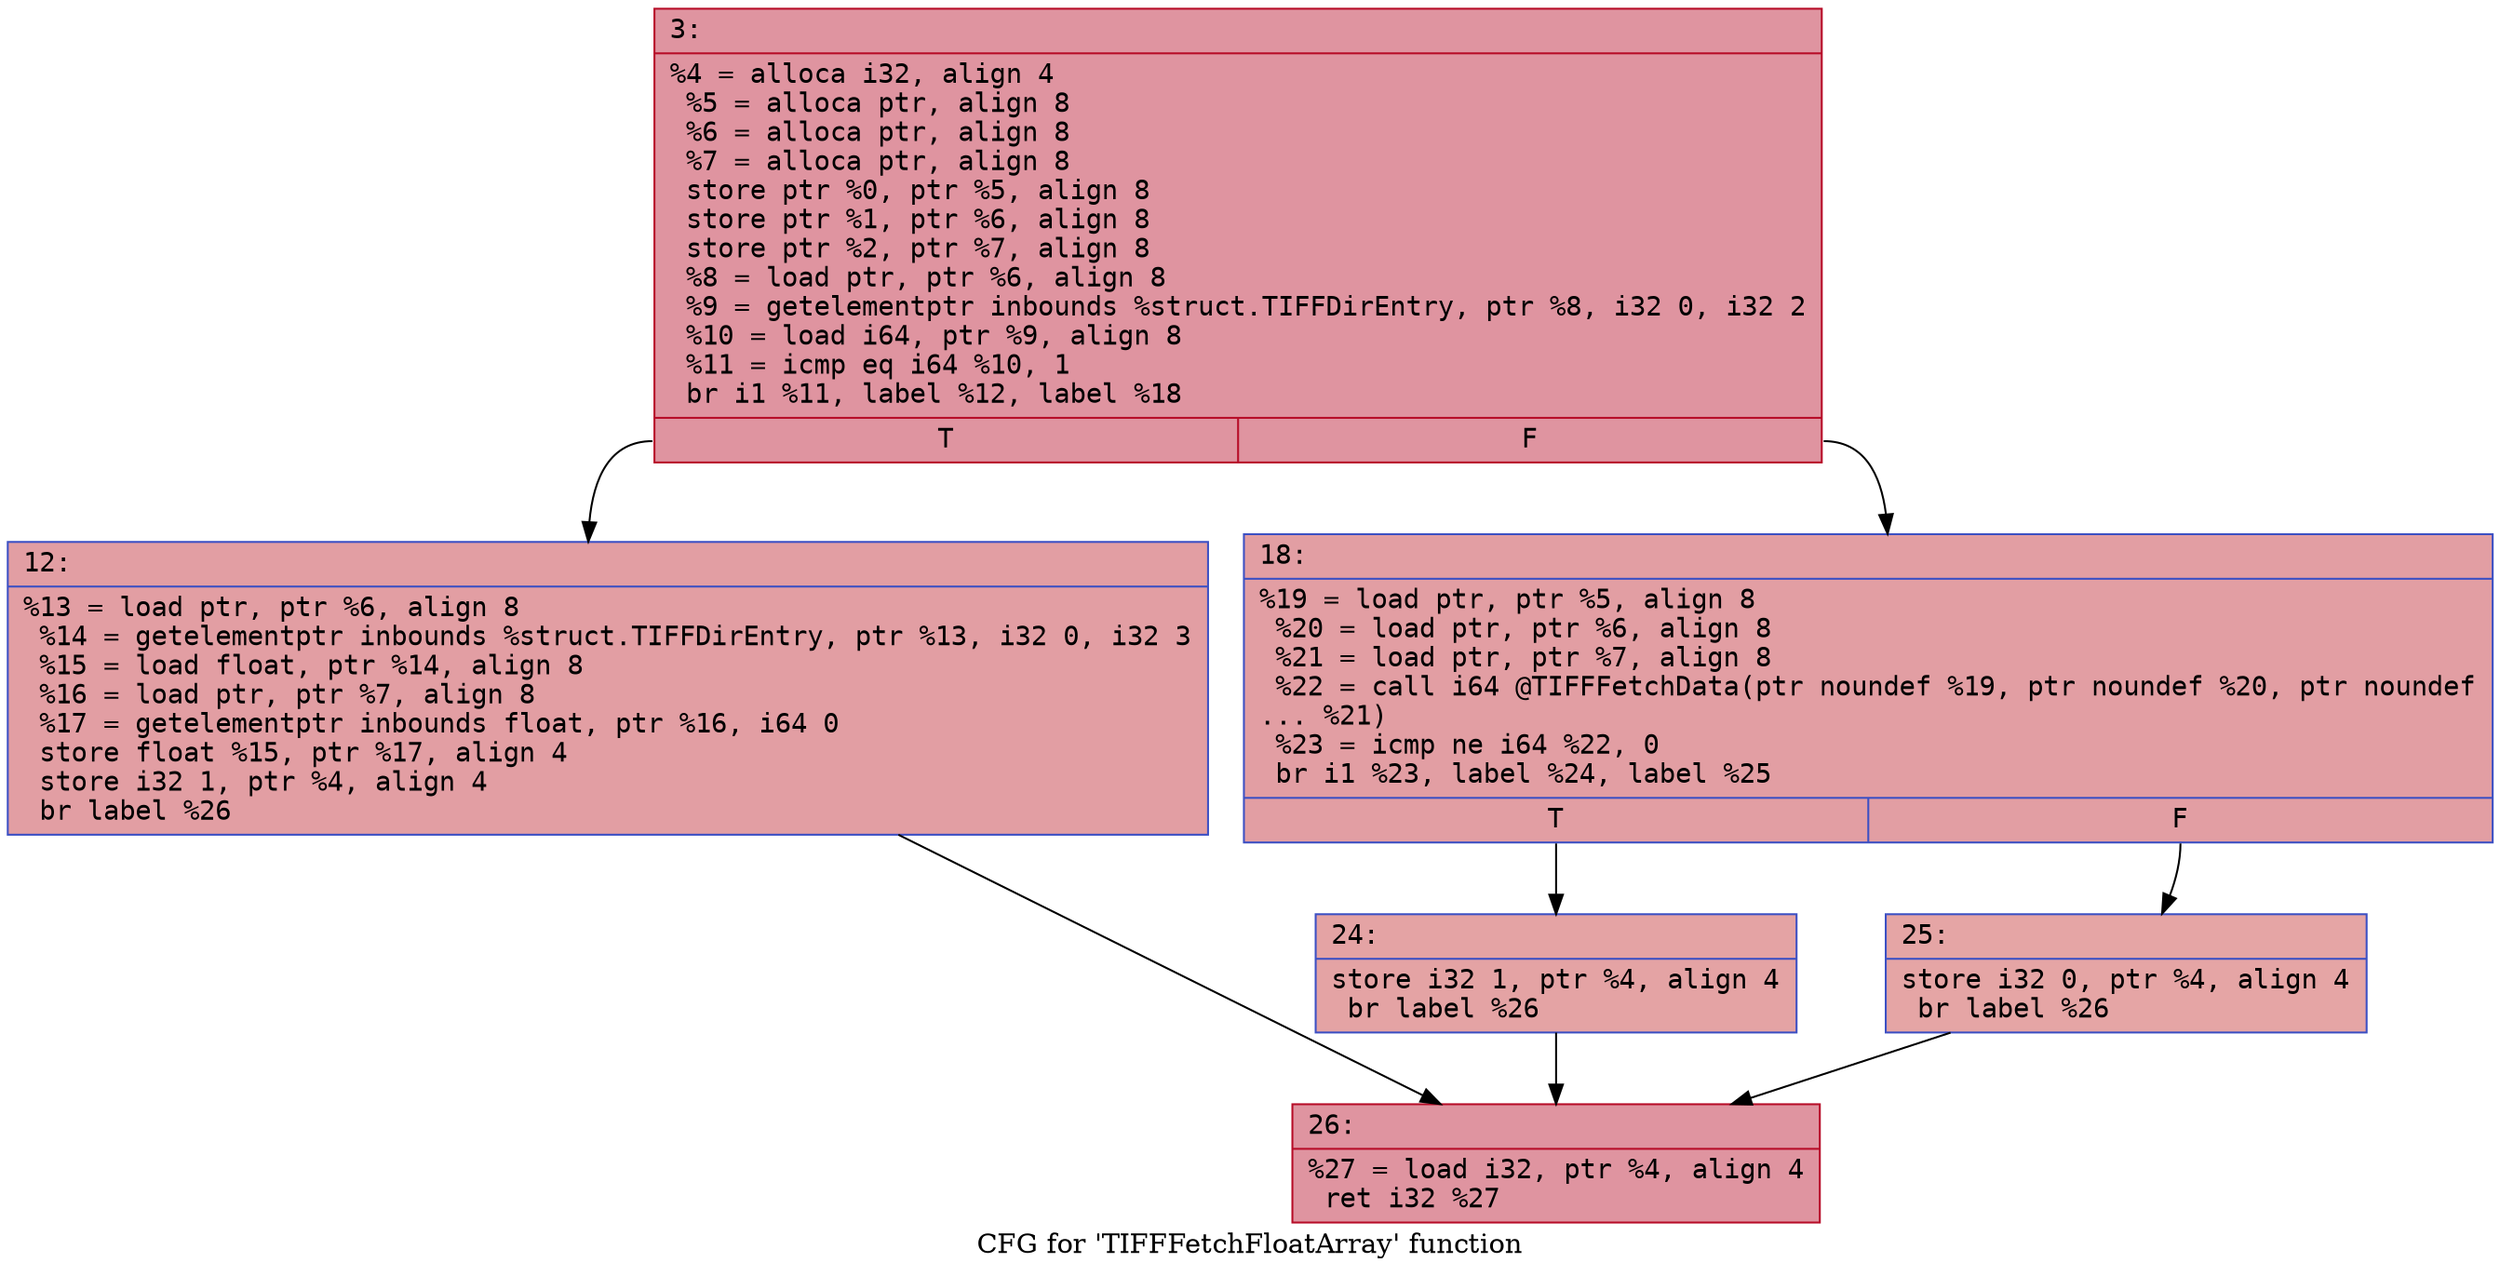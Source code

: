 digraph "CFG for 'TIFFFetchFloatArray' function" {
	label="CFG for 'TIFFFetchFloatArray' function";

	Node0x6000030423f0 [shape=record,color="#b70d28ff", style=filled, fillcolor="#b70d2870" fontname="Courier",label="{3:\l|  %4 = alloca i32, align 4\l  %5 = alloca ptr, align 8\l  %6 = alloca ptr, align 8\l  %7 = alloca ptr, align 8\l  store ptr %0, ptr %5, align 8\l  store ptr %1, ptr %6, align 8\l  store ptr %2, ptr %7, align 8\l  %8 = load ptr, ptr %6, align 8\l  %9 = getelementptr inbounds %struct.TIFFDirEntry, ptr %8, i32 0, i32 2\l  %10 = load i64, ptr %9, align 8\l  %11 = icmp eq i64 %10, 1\l  br i1 %11, label %12, label %18\l|{<s0>T|<s1>F}}"];
	Node0x6000030423f0:s0 -> Node0x600003042440[tooltip="3 -> 12\nProbability 50.00%" ];
	Node0x6000030423f0:s1 -> Node0x600003042490[tooltip="3 -> 18\nProbability 50.00%" ];
	Node0x600003042440 [shape=record,color="#3d50c3ff", style=filled, fillcolor="#be242e70" fontname="Courier",label="{12:\l|  %13 = load ptr, ptr %6, align 8\l  %14 = getelementptr inbounds %struct.TIFFDirEntry, ptr %13, i32 0, i32 3\l  %15 = load float, ptr %14, align 8\l  %16 = load ptr, ptr %7, align 8\l  %17 = getelementptr inbounds float, ptr %16, i64 0\l  store float %15, ptr %17, align 4\l  store i32 1, ptr %4, align 4\l  br label %26\l}"];
	Node0x600003042440 -> Node0x600003042580[tooltip="12 -> 26\nProbability 100.00%" ];
	Node0x600003042490 [shape=record,color="#3d50c3ff", style=filled, fillcolor="#be242e70" fontname="Courier",label="{18:\l|  %19 = load ptr, ptr %5, align 8\l  %20 = load ptr, ptr %6, align 8\l  %21 = load ptr, ptr %7, align 8\l  %22 = call i64 @TIFFFetchData(ptr noundef %19, ptr noundef %20, ptr noundef\l... %21)\l  %23 = icmp ne i64 %22, 0\l  br i1 %23, label %24, label %25\l|{<s0>T|<s1>F}}"];
	Node0x600003042490:s0 -> Node0x6000030424e0[tooltip="18 -> 24\nProbability 62.50%" ];
	Node0x600003042490:s1 -> Node0x600003042530[tooltip="18 -> 25\nProbability 37.50%" ];
	Node0x6000030424e0 [shape=record,color="#3d50c3ff", style=filled, fillcolor="#c32e3170" fontname="Courier",label="{24:\l|  store i32 1, ptr %4, align 4\l  br label %26\l}"];
	Node0x6000030424e0 -> Node0x600003042580[tooltip="24 -> 26\nProbability 100.00%" ];
	Node0x600003042530 [shape=record,color="#3d50c3ff", style=filled, fillcolor="#c5333470" fontname="Courier",label="{25:\l|  store i32 0, ptr %4, align 4\l  br label %26\l}"];
	Node0x600003042530 -> Node0x600003042580[tooltip="25 -> 26\nProbability 100.00%" ];
	Node0x600003042580 [shape=record,color="#b70d28ff", style=filled, fillcolor="#b70d2870" fontname="Courier",label="{26:\l|  %27 = load i32, ptr %4, align 4\l  ret i32 %27\l}"];
}
